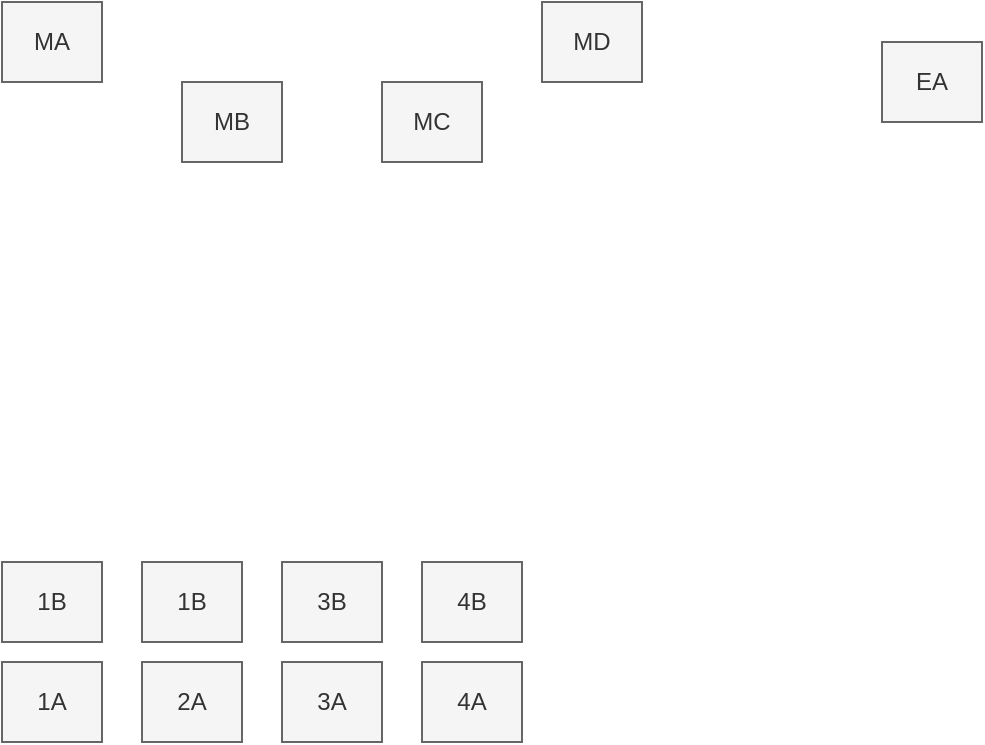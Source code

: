 <mxfile version="13.3.0" type="github"><diagram id="9_QWOI0BT1UE_N3C8g4X" name="Page-1"><mxGraphModel dx="1355" dy="774" grid="1" gridSize="10" guides="1" tooltips="1" connect="1" arrows="1" fold="1" page="1" pageScale="1" pageWidth="850" pageHeight="1100" math="0" shadow="0"><root><mxCell id="0"/><mxCell id="1" parent="0"/><mxCell id="fOeXBZk_Np2dg8zjoitm-1" value="MA" style="rounded=0;whiteSpace=wrap;html=1;fillColor=#f5f5f5;strokeColor=#666666;fontColor=#333333;" vertex="1" parent="1"><mxGeometry x="170" y="160" width="50" height="40" as="geometry"/></mxCell><mxCell id="fOeXBZk_Np2dg8zjoitm-2" value="MB" style="rounded=0;whiteSpace=wrap;html=1;fillColor=#f5f5f5;strokeColor=#666666;fontColor=#333333;" vertex="1" parent="1"><mxGeometry x="260" y="200" width="50" height="40" as="geometry"/></mxCell><mxCell id="fOeXBZk_Np2dg8zjoitm-3" value="MC" style="rounded=0;whiteSpace=wrap;html=1;fillColor=#f5f5f5;strokeColor=#666666;fontColor=#333333;" vertex="1" parent="1"><mxGeometry x="360" y="200" width="50" height="40" as="geometry"/></mxCell><mxCell id="fOeXBZk_Np2dg8zjoitm-4" value="MD" style="rounded=0;whiteSpace=wrap;html=1;fillColor=#f5f5f5;strokeColor=#666666;fontColor=#333333;" vertex="1" parent="1"><mxGeometry x="440" y="160" width="50" height="40" as="geometry"/></mxCell><mxCell id="fOeXBZk_Np2dg8zjoitm-5" value="EA" style="rounded=0;whiteSpace=wrap;html=1;fillColor=#f5f5f5;strokeColor=#666666;fontColor=#333333;" vertex="1" parent="1"><mxGeometry x="610" y="180" width="50" height="40" as="geometry"/></mxCell><mxCell id="fOeXBZk_Np2dg8zjoitm-6" value="1B" style="rounded=0;whiteSpace=wrap;html=1;fillColor=#f5f5f5;strokeColor=#666666;fontColor=#333333;" vertex="1" parent="1"><mxGeometry x="170" y="440" width="50" height="40" as="geometry"/></mxCell><mxCell id="fOeXBZk_Np2dg8zjoitm-7" value="1A" style="rounded=0;whiteSpace=wrap;html=1;fillColor=#f5f5f5;strokeColor=#666666;fontColor=#333333;" vertex="1" parent="1"><mxGeometry x="170" y="490" width="50" height="40" as="geometry"/></mxCell><mxCell id="fOeXBZk_Np2dg8zjoitm-8" value="1B" style="rounded=0;whiteSpace=wrap;html=1;fillColor=#f5f5f5;strokeColor=#666666;fontColor=#333333;" vertex="1" parent="1"><mxGeometry x="240" y="440" width="50" height="40" as="geometry"/></mxCell><mxCell id="fOeXBZk_Np2dg8zjoitm-9" value="2A" style="rounded=0;whiteSpace=wrap;html=1;fillColor=#f5f5f5;strokeColor=#666666;fontColor=#333333;" vertex="1" parent="1"><mxGeometry x="240" y="490" width="50" height="40" as="geometry"/></mxCell><mxCell id="fOeXBZk_Np2dg8zjoitm-10" value="3B" style="rounded=0;whiteSpace=wrap;html=1;fillColor=#f5f5f5;strokeColor=#666666;fontColor=#333333;" vertex="1" parent="1"><mxGeometry x="310" y="440" width="50" height="40" as="geometry"/></mxCell><mxCell id="fOeXBZk_Np2dg8zjoitm-11" value="3A" style="rounded=0;whiteSpace=wrap;html=1;fillColor=#f5f5f5;strokeColor=#666666;fontColor=#333333;" vertex="1" parent="1"><mxGeometry x="310" y="490" width="50" height="40" as="geometry"/></mxCell><mxCell id="fOeXBZk_Np2dg8zjoitm-12" value="4B" style="rounded=0;whiteSpace=wrap;html=1;fillColor=#f5f5f5;strokeColor=#666666;fontColor=#333333;" vertex="1" parent="1"><mxGeometry x="380" y="440" width="50" height="40" as="geometry"/></mxCell><mxCell id="fOeXBZk_Np2dg8zjoitm-13" value="4A" style="rounded=0;whiteSpace=wrap;html=1;fillColor=#f5f5f5;strokeColor=#666666;fontColor=#333333;" vertex="1" parent="1"><mxGeometry x="380" y="490" width="50" height="40" as="geometry"/></mxCell></root></mxGraphModel></diagram></mxfile>